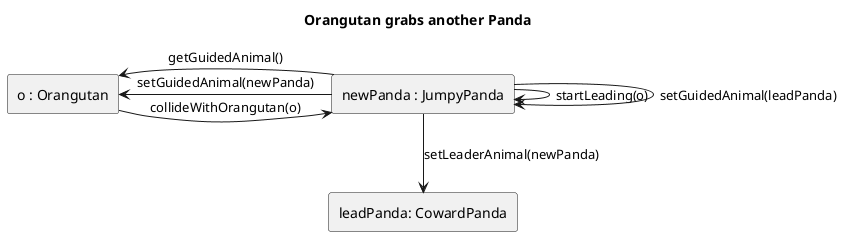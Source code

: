 @startuml
title Orangutan grabs another Panda

skinparam linestyle ortho

rectangle "o : Orangutan" as o
rectangle "newPanda : JumpyPanda" as newPanda
rectangle "leadPanda: CowardPanda" as leadPanda
title Orangutan grabs another Panda


o-> newPanda : collideWithOrangutan(o)
newPanda->newPanda  : startLeading(o)
newPanda->o: getGuidedAnimal()



newPanda->newPanda  : setGuidedAnimal(leadPanda)

newPanda-down->leadPanda  : setLeaderAnimal(newPanda)


newPanda->o: setGuidedAnimal(newPanda)



@enduml